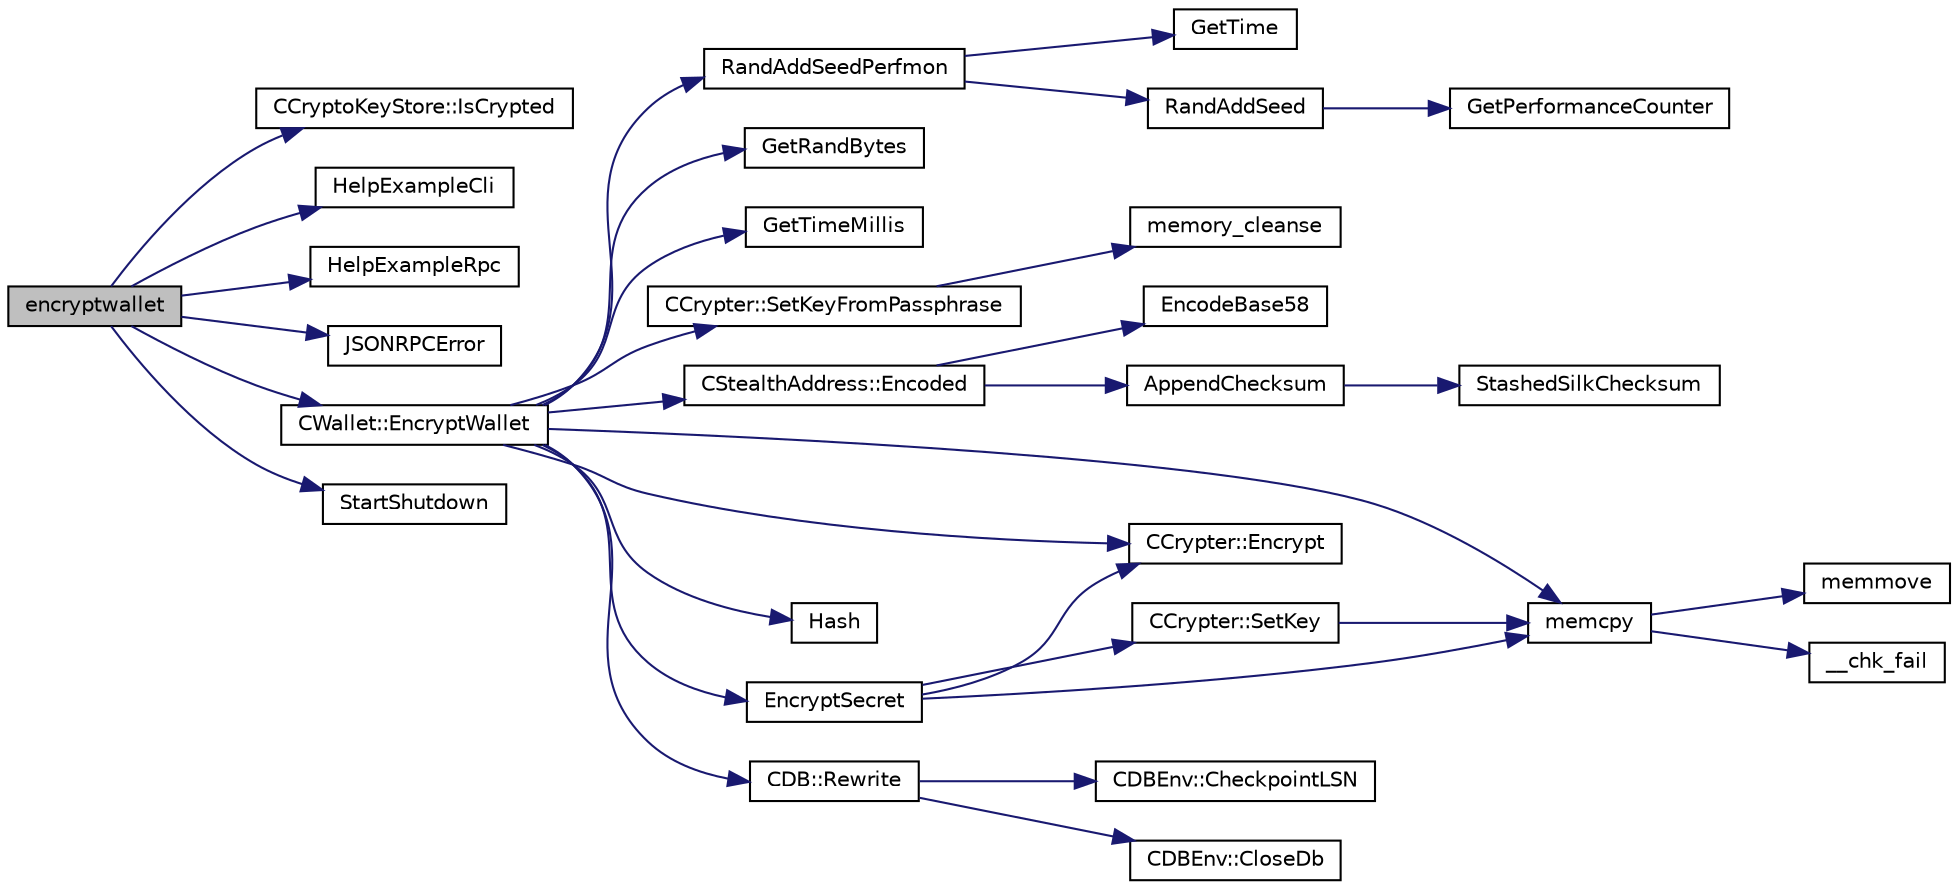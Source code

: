 digraph "encryptwallet"
{
  edge [fontname="Helvetica",fontsize="10",labelfontname="Helvetica",labelfontsize="10"];
  node [fontname="Helvetica",fontsize="10",shape=record];
  rankdir="LR";
  Node171 [label="encryptwallet",height=0.2,width=0.4,color="black", fillcolor="grey75", style="filled", fontcolor="black"];
  Node171 -> Node172 [color="midnightblue",fontsize="10",style="solid",fontname="Helvetica"];
  Node172 [label="CCryptoKeyStore::IsCrypted",height=0.2,width=0.4,color="black", fillcolor="white", style="filled",URL="$class_c_crypto_key_store.html#acc8fed44366c98fb481333ca6e867088"];
  Node171 -> Node173 [color="midnightblue",fontsize="10",style="solid",fontname="Helvetica"];
  Node173 [label="HelpExampleCli",height=0.2,width=0.4,color="black", fillcolor="white", style="filled",URL="$rpcserver_8cpp.html#ac01ac6eab5467567ed0da106814e04ec"];
  Node171 -> Node174 [color="midnightblue",fontsize="10",style="solid",fontname="Helvetica"];
  Node174 [label="HelpExampleRpc",height=0.2,width=0.4,color="black", fillcolor="white", style="filled",URL="$rpcserver_8cpp.html#a06ea60e24e5a1053a14a11b1009bf9ef"];
  Node171 -> Node175 [color="midnightblue",fontsize="10",style="solid",fontname="Helvetica"];
  Node175 [label="JSONRPCError",height=0.2,width=0.4,color="black", fillcolor="white", style="filled",URL="$rpcprotocol_8cpp.html#a17b1bb111ab339efc951929834766039"];
  Node171 -> Node176 [color="midnightblue",fontsize="10",style="solid",fontname="Helvetica"];
  Node176 [label="CWallet::EncryptWallet",height=0.2,width=0.4,color="black", fillcolor="white", style="filled",URL="$class_c_wallet.html#ab34fe5bf771619dcbe22a65f013e5469"];
  Node176 -> Node177 [color="midnightblue",fontsize="10",style="solid",fontname="Helvetica"];
  Node177 [label="RandAddSeedPerfmon",height=0.2,width=0.4,color="black", fillcolor="white", style="filled",URL="$util_8cpp.html#a786af12a87491f8dc24351d93b9833b6"];
  Node177 -> Node178 [color="midnightblue",fontsize="10",style="solid",fontname="Helvetica"];
  Node178 [label="RandAddSeed",height=0.2,width=0.4,color="black", fillcolor="white", style="filled",URL="$util_8cpp.html#ab699fbdf803610a4e2060fd87787f7e0"];
  Node178 -> Node179 [color="midnightblue",fontsize="10",style="solid",fontname="Helvetica"];
  Node179 [label="GetPerformanceCounter",height=0.2,width=0.4,color="black", fillcolor="white", style="filled",URL="$util_8h.html#acd4d9988b9bb3f31fddf72a34b2bc37f"];
  Node177 -> Node180 [color="midnightblue",fontsize="10",style="solid",fontname="Helvetica"];
  Node180 [label="GetTime",height=0.2,width=0.4,color="black", fillcolor="white", style="filled",URL="$util_8cpp.html#a46fac5fba8ba905b5f9acb364f5d8c6f"];
  Node176 -> Node181 [color="midnightblue",fontsize="10",style="solid",fontname="Helvetica"];
  Node181 [label="GetRandBytes",height=0.2,width=0.4,color="black", fillcolor="white", style="filled",URL="$util_8cpp.html#acf52c2aa8213c7b15e26594a2264ed8a"];
  Node176 -> Node182 [color="midnightblue",fontsize="10",style="solid",fontname="Helvetica"];
  Node182 [label="GetTimeMillis",height=0.2,width=0.4,color="black", fillcolor="white", style="filled",URL="$util_8h.html#a139d0fe6387b9e230a9b8bb12d9b43b9"];
  Node176 -> Node183 [color="midnightblue",fontsize="10",style="solid",fontname="Helvetica"];
  Node183 [label="CCrypter::SetKeyFromPassphrase",height=0.2,width=0.4,color="black", fillcolor="white", style="filled",URL="$class_c_crypter.html#a5368279e4a1549d3c1d15d8aa2179708"];
  Node183 -> Node184 [color="midnightblue",fontsize="10",style="solid",fontname="Helvetica"];
  Node184 [label="memory_cleanse",height=0.2,width=0.4,color="black", fillcolor="white", style="filled",URL="$cleanse_8cpp.html#a5a4afb85dd16ecc1f6019c782db78663"];
  Node176 -> Node185 [color="midnightblue",fontsize="10",style="solid",fontname="Helvetica"];
  Node185 [label="CCrypter::Encrypt",height=0.2,width=0.4,color="black", fillcolor="white", style="filled",URL="$class_c_crypter.html#a124fcd3021569a660ce2daa3391c8ea4"];
  Node176 -> Node186 [color="midnightblue",fontsize="10",style="solid",fontname="Helvetica"];
  Node186 [label="CStealthAddress::Encoded",height=0.2,width=0.4,color="black", fillcolor="white", style="filled",URL="$class_c_stealth_address.html#a1318c3f56f64354f4c909380ba692c91"];
  Node186 -> Node187 [color="midnightblue",fontsize="10",style="solid",fontname="Helvetica"];
  Node187 [label="AppendChecksum",height=0.2,width=0.4,color="black", fillcolor="white", style="filled",URL="$stealth_8cpp.html#aa4f182dc0efd181cef81ca75ae960533"];
  Node187 -> Node188 [color="midnightblue",fontsize="10",style="solid",fontname="Helvetica"];
  Node188 [label="StashedSilkChecksum",height=0.2,width=0.4,color="black", fillcolor="white", style="filled",URL="$stealth_8cpp.html#abb79a3b98a10b85daf3f3ff35c1cbfa8"];
  Node186 -> Node189 [color="midnightblue",fontsize="10",style="solid",fontname="Helvetica"];
  Node189 [label="EncodeBase58",height=0.2,width=0.4,color="black", fillcolor="white", style="filled",URL="$base58_8cpp.html#a8d6f0e9d5df175b4966dcede31dc90ad",tooltip="Encode a byte sequence as a base58-encoded string. "];
  Node176 -> Node190 [color="midnightblue",fontsize="10",style="solid",fontname="Helvetica"];
  Node190 [label="memcpy",height=0.2,width=0.4,color="black", fillcolor="white", style="filled",URL="$glibc__compat_8cpp.html#a0f46826ab0466591e136db24394923cf"];
  Node190 -> Node191 [color="midnightblue",fontsize="10",style="solid",fontname="Helvetica"];
  Node191 [label="memmove",height=0.2,width=0.4,color="black", fillcolor="white", style="filled",URL="$glibc__compat_8cpp.html#a9778d49e9029dd75bc53ecbbf9f5e9a1"];
  Node190 -> Node192 [color="midnightblue",fontsize="10",style="solid",fontname="Helvetica"];
  Node192 [label="__chk_fail",height=0.2,width=0.4,color="black", fillcolor="white", style="filled",URL="$glibc__compat_8cpp.html#a424ac71631da5ada2976630ff67051d1"];
  Node176 -> Node193 [color="midnightblue",fontsize="10",style="solid",fontname="Helvetica"];
  Node193 [label="Hash",height=0.2,width=0.4,color="black", fillcolor="white", style="filled",URL="$hash_8h.html#ab3f6c437460137530d86e09c2c102e99"];
  Node176 -> Node194 [color="midnightblue",fontsize="10",style="solid",fontname="Helvetica"];
  Node194 [label="EncryptSecret",height=0.2,width=0.4,color="black", fillcolor="white", style="filled",URL="$crypter_8cpp.html#a4fa4e3134d2b6e4913b9ce6369820697"];
  Node194 -> Node190 [color="midnightblue",fontsize="10",style="solid",fontname="Helvetica"];
  Node194 -> Node195 [color="midnightblue",fontsize="10",style="solid",fontname="Helvetica"];
  Node195 [label="CCrypter::SetKey",height=0.2,width=0.4,color="black", fillcolor="white", style="filled",URL="$class_c_crypter.html#a0d948dd4796e2420e1dd9c1ddbf7974e"];
  Node195 -> Node190 [color="midnightblue",fontsize="10",style="solid",fontname="Helvetica"];
  Node194 -> Node185 [color="midnightblue",fontsize="10",style="solid",fontname="Helvetica"];
  Node176 -> Node196 [color="midnightblue",fontsize="10",style="solid",fontname="Helvetica"];
  Node196 [label="CDB::Rewrite",height=0.2,width=0.4,color="black", fillcolor="white", style="filled",URL="$class_c_d_b.html#acfb8a373edb9c4cfab780fb7578b277e"];
  Node196 -> Node197 [color="midnightblue",fontsize="10",style="solid",fontname="Helvetica"];
  Node197 [label="CDBEnv::CloseDb",height=0.2,width=0.4,color="black", fillcolor="white", style="filled",URL="$class_c_d_b_env.html#ac53fd53afdd1e0881b8ffbb11a89b556"];
  Node196 -> Node198 [color="midnightblue",fontsize="10",style="solid",fontname="Helvetica"];
  Node198 [label="CDBEnv::CheckpointLSN",height=0.2,width=0.4,color="black", fillcolor="white", style="filled",URL="$class_c_d_b_env.html#aa4e0fe52dfc0da22fe9bf59eeda57fba"];
  Node171 -> Node199 [color="midnightblue",fontsize="10",style="solid",fontname="Helvetica"];
  Node199 [label="StartShutdown",height=0.2,width=0.4,color="black", fillcolor="white", style="filled",URL="$init_8cpp.html#ac7140c7327b1e6a8d46470b1cd0e8e1b"];
}
